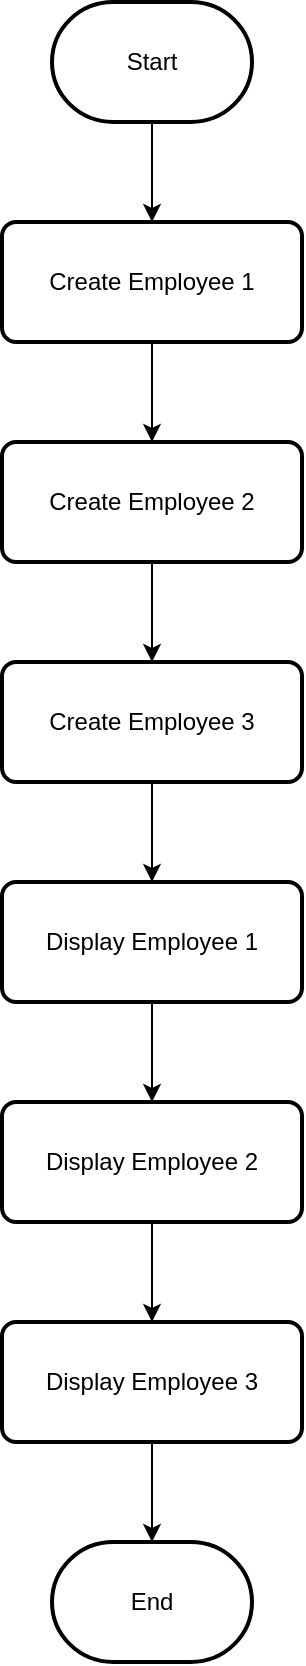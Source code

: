 <mxfile version="26.1.1">
  <diagram id="C5RBs43oDa-KdzZeNtuy" name="Page-1">
    <mxGraphModel dx="1298" dy="908" grid="1" gridSize="10" guides="1" tooltips="1" connect="1" arrows="1" fold="1" page="1" pageScale="1" pageWidth="827" pageHeight="1169" math="0" shadow="0">
      <root>
        <mxCell id="WIyWlLk6GJQsqaUBKTNV-0" />
        <mxCell id="WIyWlLk6GJQsqaUBKTNV-1" parent="WIyWlLk6GJQsqaUBKTNV-0" />
        <mxCell id="VkVBhUJ5O_2J1W-WgivY-2" style="edgeStyle=orthogonalEdgeStyle;rounded=0;orthogonalLoop=1;jettySize=auto;html=1;" edge="1" parent="WIyWlLk6GJQsqaUBKTNV-1" source="VkVBhUJ5O_2J1W-WgivY-0" target="VkVBhUJ5O_2J1W-WgivY-1">
          <mxGeometry relative="1" as="geometry" />
        </mxCell>
        <mxCell id="VkVBhUJ5O_2J1W-WgivY-0" value="Start" style="strokeWidth=2;html=1;shape=mxgraph.flowchart.terminator;whiteSpace=wrap;" vertex="1" parent="WIyWlLk6GJQsqaUBKTNV-1">
          <mxGeometry x="210" y="200" width="100" height="60" as="geometry" />
        </mxCell>
        <mxCell id="VkVBhUJ5O_2J1W-WgivY-5" style="edgeStyle=orthogonalEdgeStyle;rounded=0;orthogonalLoop=1;jettySize=auto;html=1;" edge="1" parent="WIyWlLk6GJQsqaUBKTNV-1" source="VkVBhUJ5O_2J1W-WgivY-1" target="VkVBhUJ5O_2J1W-WgivY-3">
          <mxGeometry relative="1" as="geometry" />
        </mxCell>
        <mxCell id="VkVBhUJ5O_2J1W-WgivY-1" value="Create Employee 1" style="rounded=1;whiteSpace=wrap;html=1;absoluteArcSize=1;arcSize=14;strokeWidth=2;" vertex="1" parent="WIyWlLk6GJQsqaUBKTNV-1">
          <mxGeometry x="185" y="310" width="150" height="60" as="geometry" />
        </mxCell>
        <mxCell id="VkVBhUJ5O_2J1W-WgivY-6" style="edgeStyle=orthogonalEdgeStyle;rounded=0;orthogonalLoop=1;jettySize=auto;html=1;" edge="1" parent="WIyWlLk6GJQsqaUBKTNV-1" source="VkVBhUJ5O_2J1W-WgivY-3" target="VkVBhUJ5O_2J1W-WgivY-4">
          <mxGeometry relative="1" as="geometry" />
        </mxCell>
        <mxCell id="VkVBhUJ5O_2J1W-WgivY-3" value="Create Employee 2" style="rounded=1;whiteSpace=wrap;html=1;absoluteArcSize=1;arcSize=14;strokeWidth=2;" vertex="1" parent="WIyWlLk6GJQsqaUBKTNV-1">
          <mxGeometry x="185" y="420" width="150" height="60" as="geometry" />
        </mxCell>
        <mxCell id="VkVBhUJ5O_2J1W-WgivY-12" style="edgeStyle=orthogonalEdgeStyle;rounded=0;orthogonalLoop=1;jettySize=auto;html=1;" edge="1" parent="WIyWlLk6GJQsqaUBKTNV-1" source="VkVBhUJ5O_2J1W-WgivY-4" target="VkVBhUJ5O_2J1W-WgivY-9">
          <mxGeometry relative="1" as="geometry" />
        </mxCell>
        <mxCell id="VkVBhUJ5O_2J1W-WgivY-4" value="Create Employee 3" style="rounded=1;whiteSpace=wrap;html=1;absoluteArcSize=1;arcSize=14;strokeWidth=2;" vertex="1" parent="WIyWlLk6GJQsqaUBKTNV-1">
          <mxGeometry x="185" y="530" width="150" height="60" as="geometry" />
        </mxCell>
        <mxCell id="VkVBhUJ5O_2J1W-WgivY-13" style="edgeStyle=orthogonalEdgeStyle;rounded=0;orthogonalLoop=1;jettySize=auto;html=1;" edge="1" parent="WIyWlLk6GJQsqaUBKTNV-1" source="VkVBhUJ5O_2J1W-WgivY-9" target="VkVBhUJ5O_2J1W-WgivY-10">
          <mxGeometry relative="1" as="geometry" />
        </mxCell>
        <mxCell id="VkVBhUJ5O_2J1W-WgivY-9" value="Display Employee 1" style="rounded=1;whiteSpace=wrap;html=1;absoluteArcSize=1;arcSize=14;strokeWidth=2;" vertex="1" parent="WIyWlLk6GJQsqaUBKTNV-1">
          <mxGeometry x="185" y="640" width="150" height="60" as="geometry" />
        </mxCell>
        <mxCell id="VkVBhUJ5O_2J1W-WgivY-14" style="edgeStyle=orthogonalEdgeStyle;rounded=0;orthogonalLoop=1;jettySize=auto;html=1;" edge="1" parent="WIyWlLk6GJQsqaUBKTNV-1" source="VkVBhUJ5O_2J1W-WgivY-10" target="VkVBhUJ5O_2J1W-WgivY-11">
          <mxGeometry relative="1" as="geometry" />
        </mxCell>
        <mxCell id="VkVBhUJ5O_2J1W-WgivY-10" value="Display Employee 2" style="rounded=1;whiteSpace=wrap;html=1;absoluteArcSize=1;arcSize=14;strokeWidth=2;" vertex="1" parent="WIyWlLk6GJQsqaUBKTNV-1">
          <mxGeometry x="185" y="750" width="150" height="60" as="geometry" />
        </mxCell>
        <mxCell id="VkVBhUJ5O_2J1W-WgivY-11" value="Display Employee 3" style="rounded=1;whiteSpace=wrap;html=1;absoluteArcSize=1;arcSize=14;strokeWidth=2;" vertex="1" parent="WIyWlLk6GJQsqaUBKTNV-1">
          <mxGeometry x="185" y="860" width="150" height="60" as="geometry" />
        </mxCell>
        <mxCell id="VkVBhUJ5O_2J1W-WgivY-15" value="End" style="strokeWidth=2;html=1;shape=mxgraph.flowchart.terminator;whiteSpace=wrap;" vertex="1" parent="WIyWlLk6GJQsqaUBKTNV-1">
          <mxGeometry x="210" y="970" width="100" height="60" as="geometry" />
        </mxCell>
        <mxCell id="VkVBhUJ5O_2J1W-WgivY-16" style="edgeStyle=orthogonalEdgeStyle;rounded=0;orthogonalLoop=1;jettySize=auto;html=1;entryX=0.5;entryY=0;entryDx=0;entryDy=0;entryPerimeter=0;" edge="1" parent="WIyWlLk6GJQsqaUBKTNV-1" source="VkVBhUJ5O_2J1W-WgivY-11" target="VkVBhUJ5O_2J1W-WgivY-15">
          <mxGeometry relative="1" as="geometry" />
        </mxCell>
      </root>
    </mxGraphModel>
  </diagram>
</mxfile>
